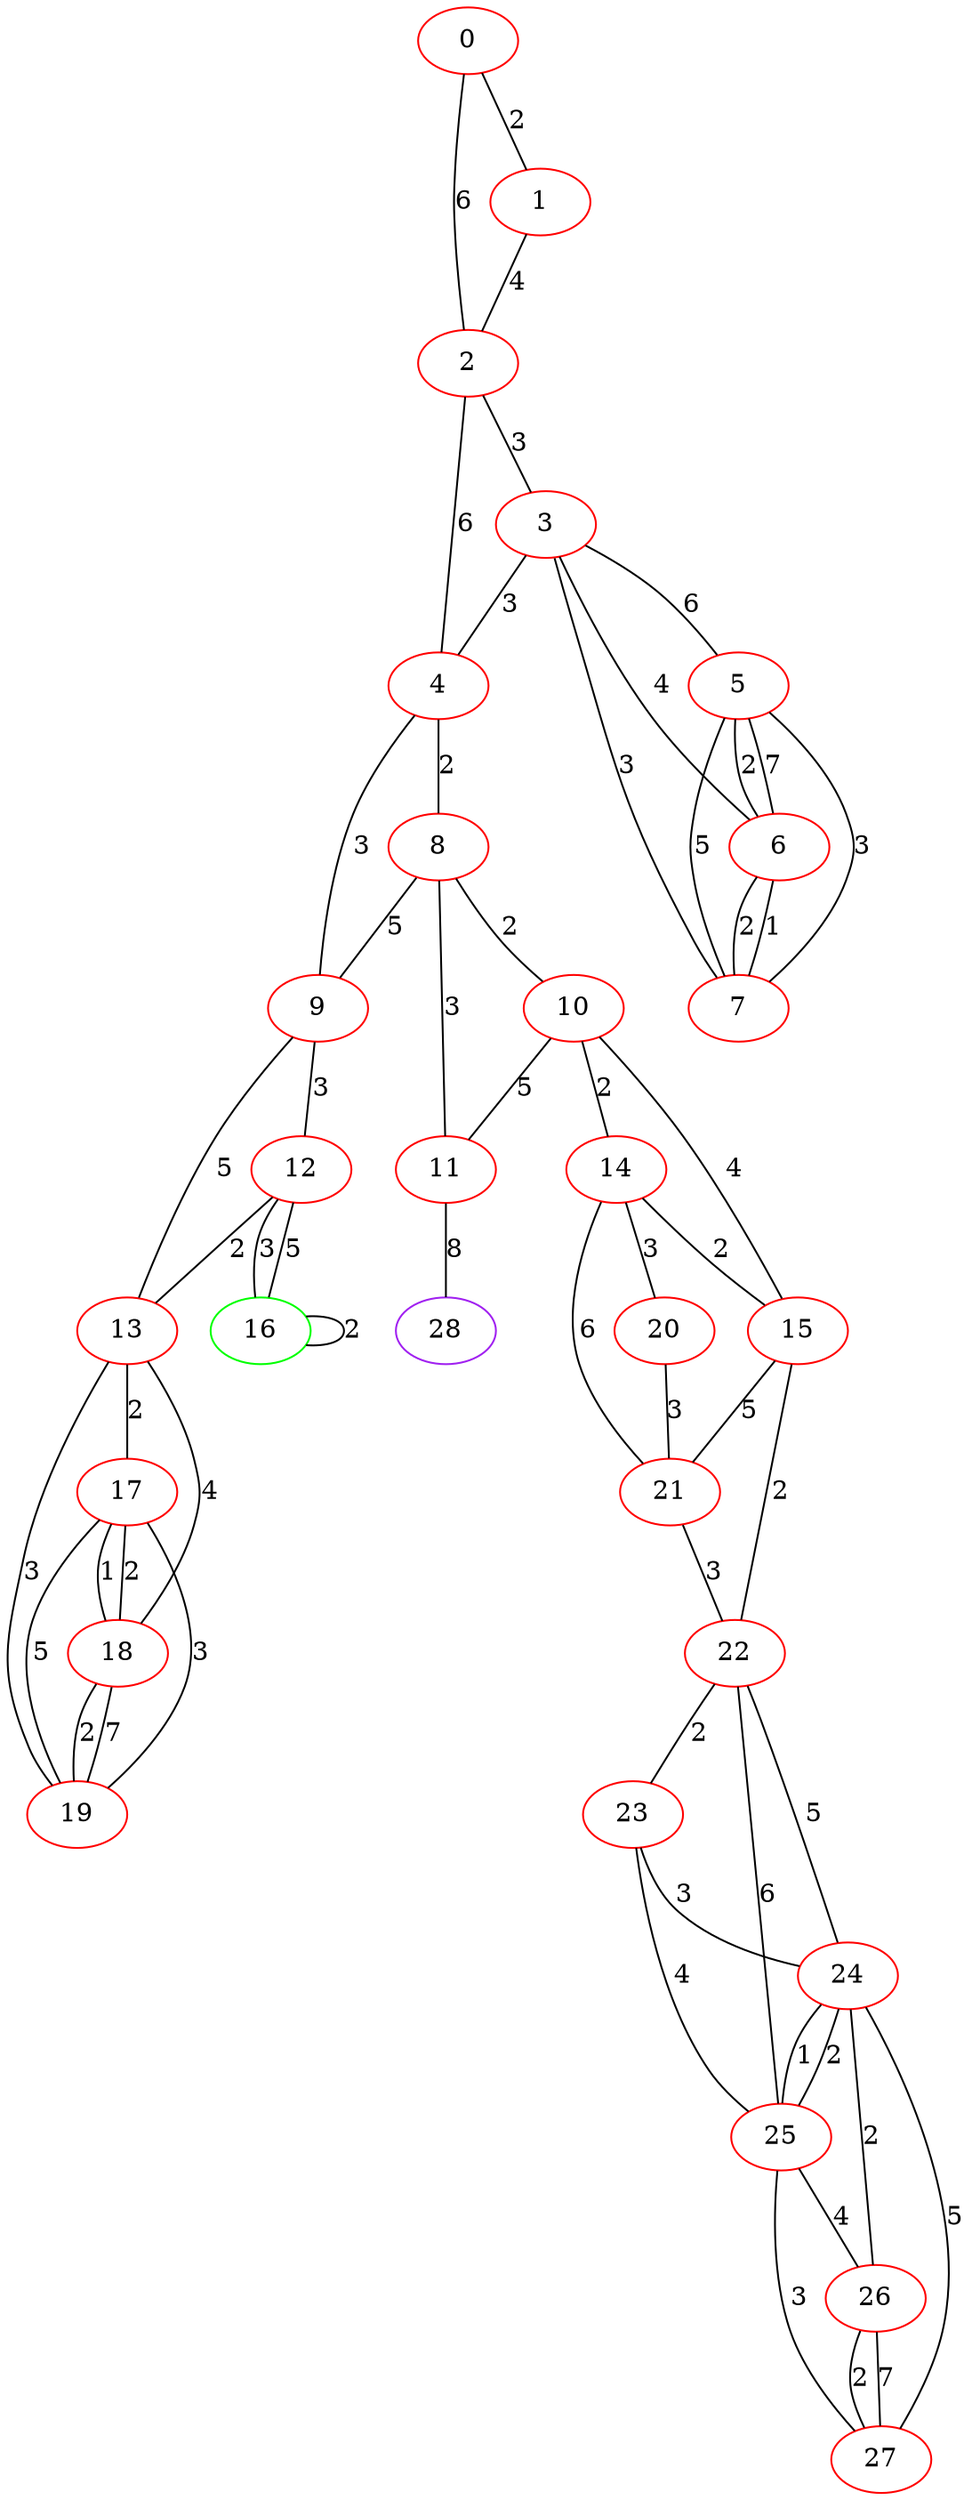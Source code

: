 graph "" {
0 [color=red, weight=1];
1 [color=red, weight=1];
2 [color=red, weight=1];
3 [color=red, weight=1];
4 [color=red, weight=1];
5 [color=red, weight=1];
6 [color=red, weight=1];
7 [color=red, weight=1];
8 [color=red, weight=1];
9 [color=red, weight=1];
10 [color=red, weight=1];
11 [color=red, weight=1];
12 [color=red, weight=1];
13 [color=red, weight=1];
14 [color=red, weight=1];
15 [color=red, weight=1];
16 [color=green, weight=2];
17 [color=red, weight=1];
18 [color=red, weight=1];
19 [color=red, weight=1];
20 [color=red, weight=1];
21 [color=red, weight=1];
22 [color=red, weight=1];
23 [color=red, weight=1];
24 [color=red, weight=1];
25 [color=red, weight=1];
26 [color=red, weight=1];
27 [color=red, weight=1];
28 [color=purple, weight=4];
0 -- 1  [key=0, label=2];
0 -- 2  [key=0, label=6];
1 -- 2  [key=0, label=4];
2 -- 3  [key=0, label=3];
2 -- 4  [key=0, label=6];
3 -- 4  [key=0, label=3];
3 -- 5  [key=0, label=6];
3 -- 6  [key=0, label=4];
3 -- 7  [key=0, label=3];
4 -- 8  [key=0, label=2];
4 -- 9  [key=0, label=3];
5 -- 6  [key=0, label=2];
5 -- 6  [key=1, label=7];
5 -- 7  [key=0, label=3];
5 -- 7  [key=1, label=5];
6 -- 7  [key=0, label=1];
6 -- 7  [key=1, label=2];
8 -- 9  [key=0, label=5];
8 -- 10  [key=0, label=2];
8 -- 11  [key=0, label=3];
9 -- 12  [key=0, label=3];
9 -- 13  [key=0, label=5];
10 -- 11  [key=0, label=5];
10 -- 14  [key=0, label=2];
10 -- 15  [key=0, label=4];
11 -- 28  [key=0, label=8];
12 -- 16  [key=0, label=3];
12 -- 16  [key=1, label=5];
12 -- 13  [key=0, label=2];
13 -- 18  [key=0, label=4];
13 -- 19  [key=0, label=3];
13 -- 17  [key=0, label=2];
14 -- 20  [key=0, label=3];
14 -- 21  [key=0, label=6];
14 -- 15  [key=0, label=2];
15 -- 22  [key=0, label=2];
15 -- 21  [key=0, label=5];
16 -- 16  [key=0, label=2];
17 -- 18  [key=0, label=1];
17 -- 18  [key=1, label=2];
17 -- 19  [key=0, label=3];
17 -- 19  [key=1, label=5];
18 -- 19  [key=0, label=2];
18 -- 19  [key=1, label=7];
20 -- 21  [key=0, label=3];
21 -- 22  [key=0, label=3];
22 -- 24  [key=0, label=5];
22 -- 25  [key=0, label=6];
22 -- 23  [key=0, label=2];
23 -- 24  [key=0, label=3];
23 -- 25  [key=0, label=4];
24 -- 25  [key=0, label=2];
24 -- 25  [key=1, label=1];
24 -- 26  [key=0, label=2];
24 -- 27  [key=0, label=5];
25 -- 26  [key=0, label=4];
25 -- 27  [key=0, label=3];
26 -- 27  [key=0, label=7];
26 -- 27  [key=1, label=2];
}
